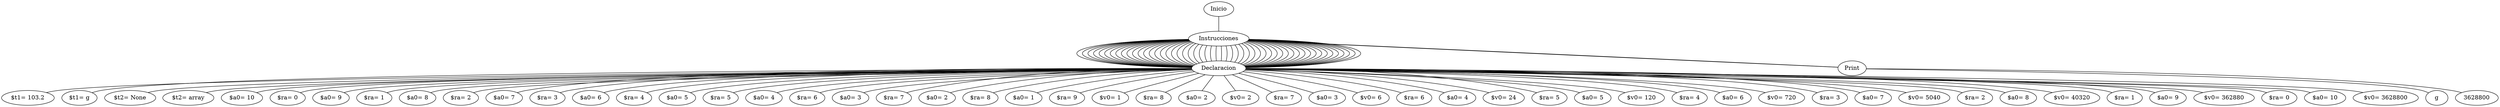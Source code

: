 graph "" {n000 ;
n000 [label="Inicio"] ;
n000 -- n001;
n001 [label="Instrucciones"] ;
n001 -- n003;
n003 [label="Declaracion"] ;
n003 -- n004;
n004 [label="$t1= 103.2"] ;
n001 -- n003;
n003 [label="Declaracion"] ;
n003 -- n005;
n005 [label="$t1= g"] ;
n001 -- n002;
n002 [label="Print"] ;
n002 -- n006;
n006 [label="g"] ;
n001 -- n003;
n003 [label="Declaracion"] ;
n003 -- n007;
n007 [label="$t2= None"] ;
n001 -- n003;
n003 [label="Declaracion"] ;
n003 -- n008;
n008 [label="$t2= array"] ;
n001 -- n003;
n003 [label="Declaracion"] ;
n003 -- n009;
n009 [label="$a0= 10"] ;
n001 -- n003;
n003 [label="Declaracion"] ;
n003 -- n0010;
n0010 [label="$ra= 0"] ;
n001 -- n003;
n003 [label="Declaracion"] ;
n003 -- n0011;
n0011 [label="$a0= 9"] ;
n001 -- n003;
n003 [label="Declaracion"] ;
n003 -- n0012;
n0012 [label="$ra= 1"] ;
n001 -- n003;
n003 [label="Declaracion"] ;
n003 -- n0013;
n0013 [label="$a0= 8"] ;
n001 -- n003;
n003 [label="Declaracion"] ;
n003 -- n0014;
n0014 [label="$ra= 2"] ;
n001 -- n003;
n003 [label="Declaracion"] ;
n003 -- n0015;
n0015 [label="$a0= 7"] ;
n001 -- n003;
n003 [label="Declaracion"] ;
n003 -- n0016;
n0016 [label="$ra= 3"] ;
n001 -- n003;
n003 [label="Declaracion"] ;
n003 -- n0017;
n0017 [label="$a0= 6"] ;
n001 -- n003;
n003 [label="Declaracion"] ;
n003 -- n0018;
n0018 [label="$ra= 4"] ;
n001 -- n003;
n003 [label="Declaracion"] ;
n003 -- n0019;
n0019 [label="$a0= 5"] ;
n001 -- n003;
n003 [label="Declaracion"] ;
n003 -- n0020;
n0020 [label="$ra= 5"] ;
n001 -- n003;
n003 [label="Declaracion"] ;
n003 -- n0021;
n0021 [label="$a0= 4"] ;
n001 -- n003;
n003 [label="Declaracion"] ;
n003 -- n0022;
n0022 [label="$ra= 6"] ;
n001 -- n003;
n003 [label="Declaracion"] ;
n003 -- n0023;
n0023 [label="$a0= 3"] ;
n001 -- n003;
n003 [label="Declaracion"] ;
n003 -- n0024;
n0024 [label="$ra= 7"] ;
n001 -- n003;
n003 [label="Declaracion"] ;
n003 -- n0025;
n0025 [label="$a0= 2"] ;
n001 -- n003;
n003 [label="Declaracion"] ;
n003 -- n0026;
n0026 [label="$ra= 8"] ;
n001 -- n003;
n003 [label="Declaracion"] ;
n003 -- n0027;
n0027 [label="$a0= 1"] ;
n001 -- n003;
n003 [label="Declaracion"] ;
n003 -- n0028;
n0028 [label="$ra= 9"] ;
n001 -- n003;
n003 [label="Declaracion"] ;
n003 -- n0029;
n0029 [label="$v0= 1"] ;
n001 -- n003;
n003 [label="Declaracion"] ;
n003 -- n0030;
n0030 [label="$ra= 8"] ;
n001 -- n003;
n003 [label="Declaracion"] ;
n003 -- n0031;
n0031 [label="$a0= 2"] ;
n001 -- n003;
n003 [label="Declaracion"] ;
n003 -- n0032;
n0032 [label="$v0= 2"] ;
n001 -- n003;
n003 [label="Declaracion"] ;
n003 -- n0033;
n0033 [label="$ra= 7"] ;
n001 -- n003;
n003 [label="Declaracion"] ;
n003 -- n0034;
n0034 [label="$a0= 3"] ;
n001 -- n003;
n003 [label="Declaracion"] ;
n003 -- n0035;
n0035 [label="$v0= 6"] ;
n001 -- n003;
n003 [label="Declaracion"] ;
n003 -- n0036;
n0036 [label="$ra= 6"] ;
n001 -- n003;
n003 [label="Declaracion"] ;
n003 -- n0037;
n0037 [label="$a0= 4"] ;
n001 -- n003;
n003 [label="Declaracion"] ;
n003 -- n0038;
n0038 [label="$v0= 24"] ;
n001 -- n003;
n003 [label="Declaracion"] ;
n003 -- n0039;
n0039 [label="$ra= 5"] ;
n001 -- n003;
n003 [label="Declaracion"] ;
n003 -- n0040;
n0040 [label="$a0= 5"] ;
n001 -- n003;
n003 [label="Declaracion"] ;
n003 -- n0041;
n0041 [label="$v0= 120"] ;
n001 -- n003;
n003 [label="Declaracion"] ;
n003 -- n0042;
n0042 [label="$ra= 4"] ;
n001 -- n003;
n003 [label="Declaracion"] ;
n003 -- n0043;
n0043 [label="$a0= 6"] ;
n001 -- n003;
n003 [label="Declaracion"] ;
n003 -- n0044;
n0044 [label="$v0= 720"] ;
n001 -- n003;
n003 [label="Declaracion"] ;
n003 -- n0045;
n0045 [label="$ra= 3"] ;
n001 -- n003;
n003 [label="Declaracion"] ;
n003 -- n0046;
n0046 [label="$a0= 7"] ;
n001 -- n003;
n003 [label="Declaracion"] ;
n003 -- n0047;
n0047 [label="$v0= 5040"] ;
n001 -- n003;
n003 [label="Declaracion"] ;
n003 -- n0048;
n0048 [label="$ra= 2"] ;
n001 -- n003;
n003 [label="Declaracion"] ;
n003 -- n0049;
n0049 [label="$a0= 8"] ;
n001 -- n003;
n003 [label="Declaracion"] ;
n003 -- n0050;
n0050 [label="$v0= 40320"] ;
n001 -- n003;
n003 [label="Declaracion"] ;
n003 -- n0051;
n0051 [label="$ra= 1"] ;
n001 -- n003;
n003 [label="Declaracion"] ;
n003 -- n0052;
n0052 [label="$a0= 9"] ;
n001 -- n003;
n003 [label="Declaracion"] ;
n003 -- n0053;
n0053 [label="$v0= 362880"] ;
n001 -- n003;
n003 [label="Declaracion"] ;
n003 -- n0054;
n0054 [label="$ra= 0"] ;
n001 -- n003;
n003 [label="Declaracion"] ;
n003 -- n0055;
n0055 [label="$a0= 10"] ;
n001 -- n003;
n003 [label="Declaracion"] ;
n003 -- n0056;
n0056 [label="$v0= 3628800"] ;
n001 -- n002;
n002 [label="Print"] ;
n002 -- n0057;
n0057 [label="3628800"] ;
}